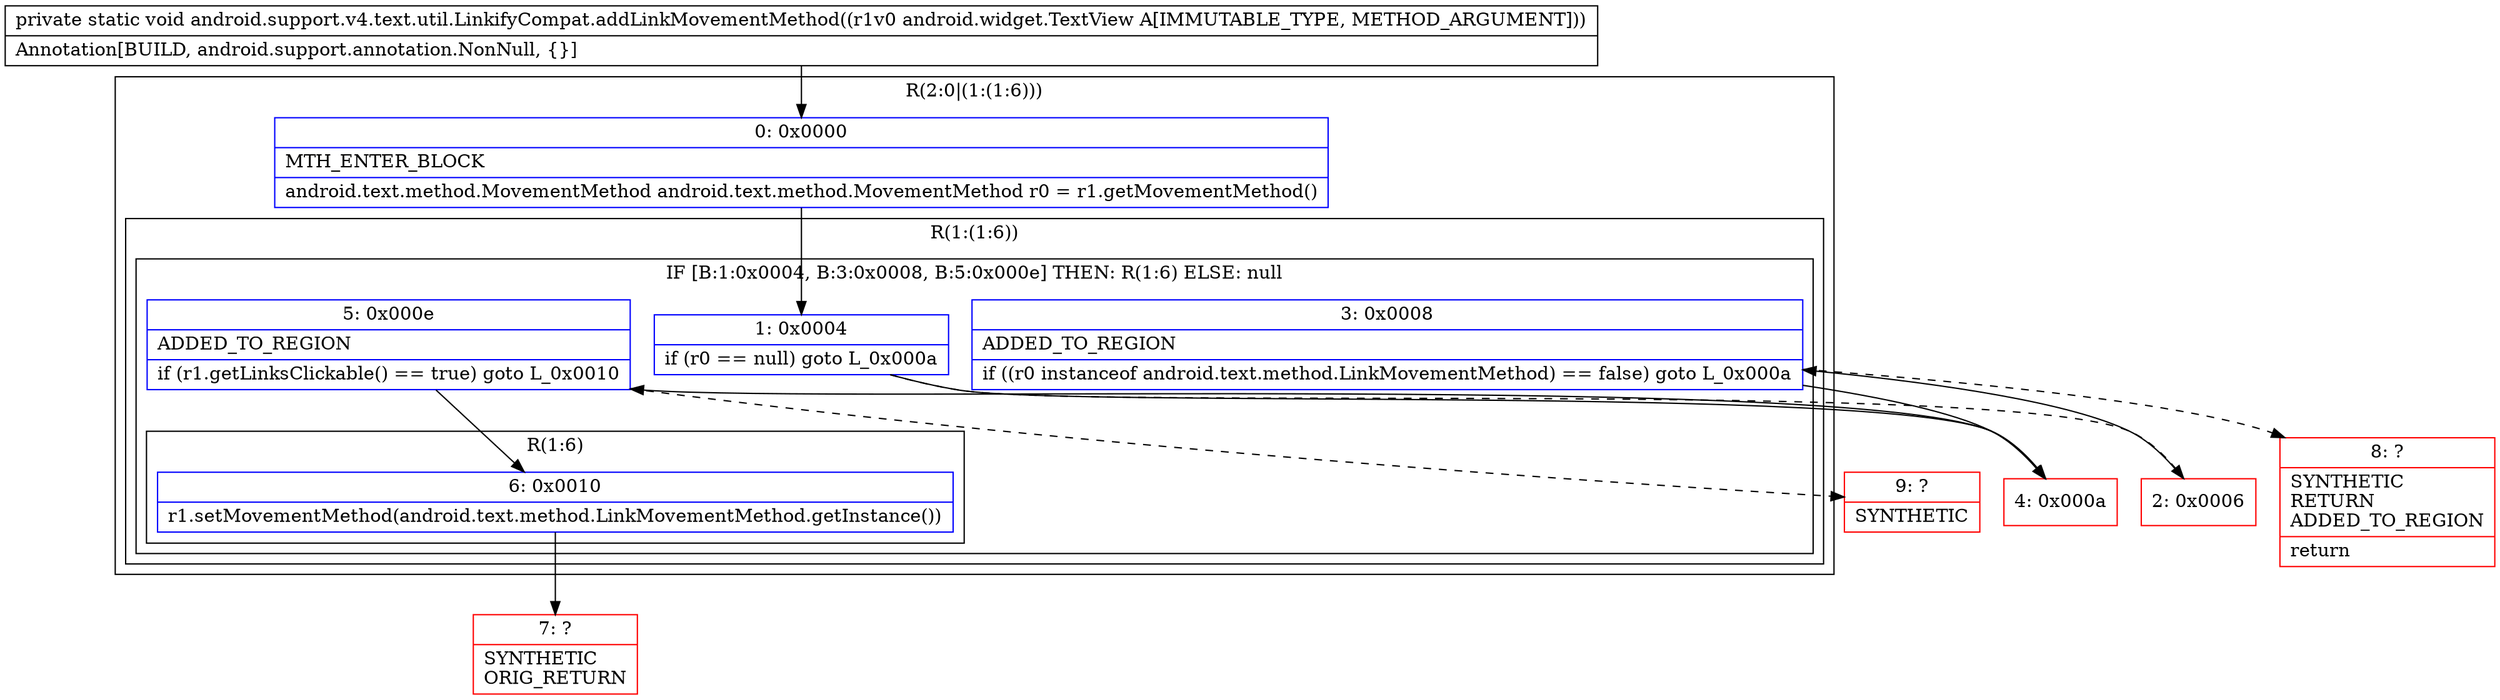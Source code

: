 digraph "CFG forandroid.support.v4.text.util.LinkifyCompat.addLinkMovementMethod(Landroid\/widget\/TextView;)V" {
subgraph cluster_Region_47306383 {
label = "R(2:0|(1:(1:6)))";
node [shape=record,color=blue];
Node_0 [shape=record,label="{0\:\ 0x0000|MTH_ENTER_BLOCK\l|android.text.method.MovementMethod android.text.method.MovementMethod r0 = r1.getMovementMethod()\l}"];
subgraph cluster_Region_1603449318 {
label = "R(1:(1:6))";
node [shape=record,color=blue];
subgraph cluster_IfRegion_1488431862 {
label = "IF [B:1:0x0004, B:3:0x0008, B:5:0x000e] THEN: R(1:6) ELSE: null";
node [shape=record,color=blue];
Node_1 [shape=record,label="{1\:\ 0x0004|if (r0 == null) goto L_0x000a\l}"];
Node_3 [shape=record,label="{3\:\ 0x0008|ADDED_TO_REGION\l|if ((r0 instanceof android.text.method.LinkMovementMethod) == false) goto L_0x000a\l}"];
Node_5 [shape=record,label="{5\:\ 0x000e|ADDED_TO_REGION\l|if (r1.getLinksClickable() == true) goto L_0x0010\l}"];
subgraph cluster_Region_936766124 {
label = "R(1:6)";
node [shape=record,color=blue];
Node_6 [shape=record,label="{6\:\ 0x0010|r1.setMovementMethod(android.text.method.LinkMovementMethod.getInstance())\l}"];
}
}
}
}
Node_2 [shape=record,color=red,label="{2\:\ 0x0006}"];
Node_4 [shape=record,color=red,label="{4\:\ 0x000a}"];
Node_7 [shape=record,color=red,label="{7\:\ ?|SYNTHETIC\lORIG_RETURN\l}"];
Node_8 [shape=record,color=red,label="{8\:\ ?|SYNTHETIC\lRETURN\lADDED_TO_REGION\l|return\l}"];
Node_9 [shape=record,color=red,label="{9\:\ ?|SYNTHETIC\l}"];
MethodNode[shape=record,label="{private static void android.support.v4.text.util.LinkifyCompat.addLinkMovementMethod((r1v0 android.widget.TextView A[IMMUTABLE_TYPE, METHOD_ARGUMENT]))  | Annotation[BUILD, android.support.annotation.NonNull, \{\}]\l}"];
MethodNode -> Node_0;
Node_0 -> Node_1;
Node_1 -> Node_2[style=dashed];
Node_1 -> Node_4;
Node_3 -> Node_4;
Node_3 -> Node_8[style=dashed];
Node_5 -> Node_6;
Node_5 -> Node_9[style=dashed];
Node_6 -> Node_7;
Node_2 -> Node_3;
Node_4 -> Node_5;
}

